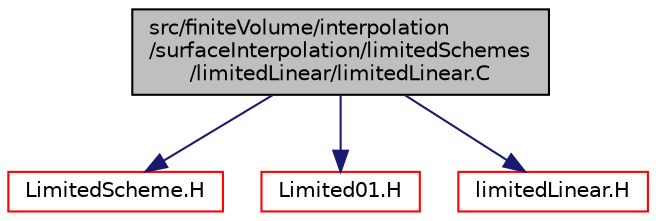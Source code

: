 digraph "src/finiteVolume/interpolation/surfaceInterpolation/limitedSchemes/limitedLinear/limitedLinear.C"
{
  bgcolor="transparent";
  edge [fontname="Helvetica",fontsize="10",labelfontname="Helvetica",labelfontsize="10"];
  node [fontname="Helvetica",fontsize="10",shape=record];
  Node0 [label="src/finiteVolume/interpolation\l/surfaceInterpolation/limitedSchemes\l/limitedLinear/limitedLinear.C",height=0.2,width=0.4,color="black", fillcolor="grey75", style="filled", fontcolor="black"];
  Node0 -> Node1 [color="midnightblue",fontsize="10",style="solid",fontname="Helvetica"];
  Node1 [label="LimitedScheme.H",height=0.2,width=0.4,color="red",URL="$a04127.html"];
  Node0 -> Node102 [color="midnightblue",fontsize="10",style="solid",fontname="Helvetica"];
  Node102 [label="Limited01.H",height=0.2,width=0.4,color="red",URL="$a04106.html"];
  Node0 -> Node104 [color="midnightblue",fontsize="10",style="solid",fontname="Helvetica"];
  Node104 [label="limitedLinear.H",height=0.2,width=0.4,color="red",URL="$a04121.html"];
}
